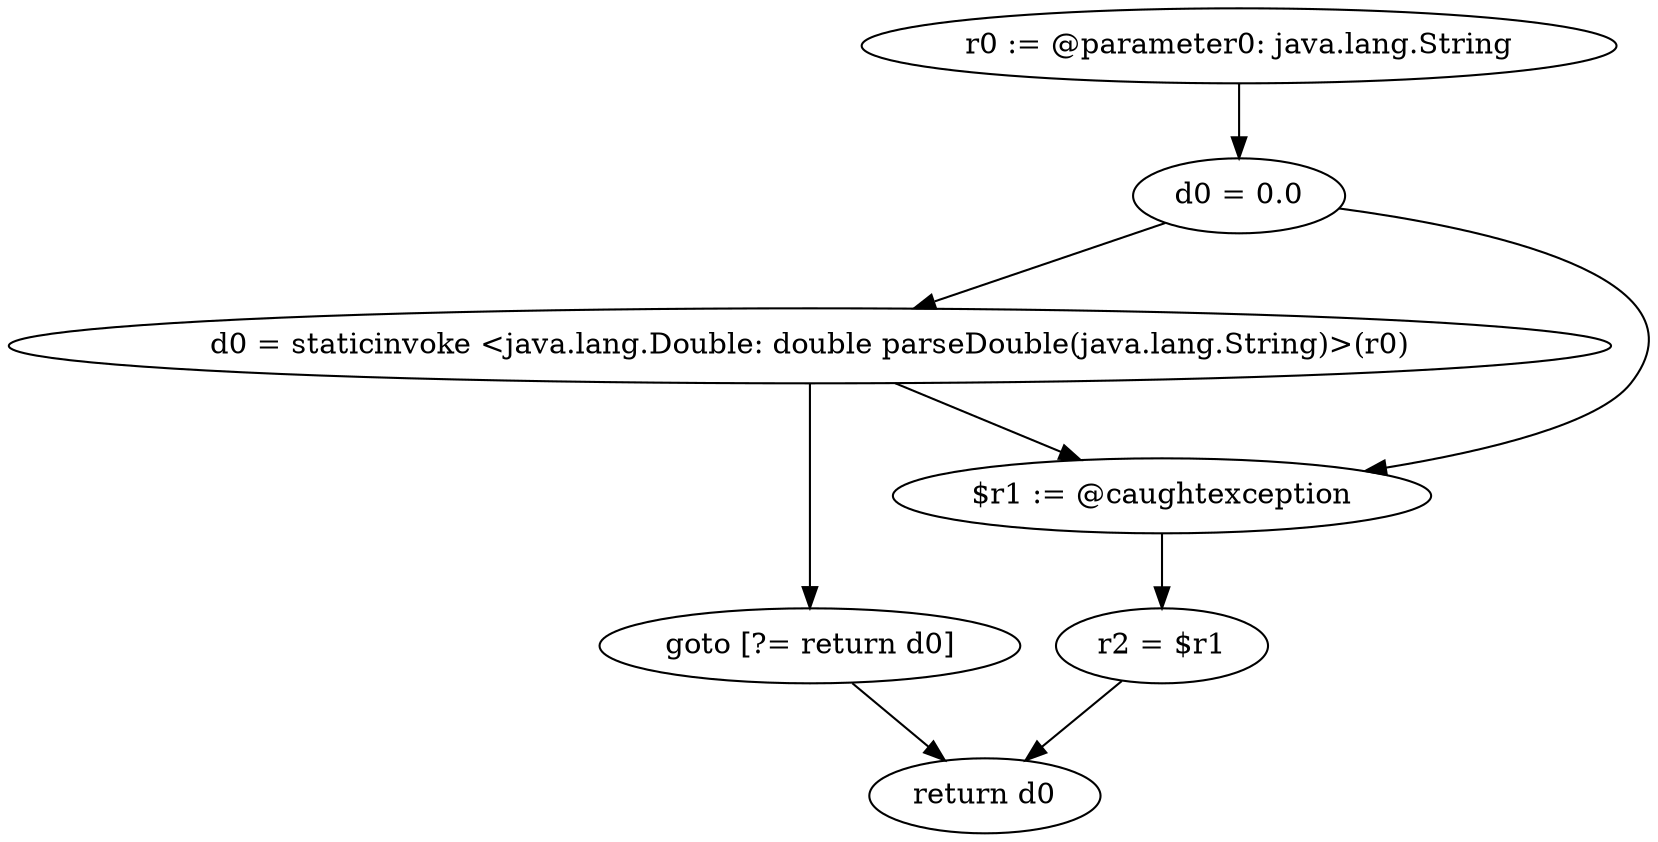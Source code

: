 digraph "unitGraph" {
    "r0 := @parameter0: java.lang.String"
    "d0 = 0.0"
    "d0 = staticinvoke <java.lang.Double: double parseDouble(java.lang.String)>(r0)"
    "goto [?= return d0]"
    "$r1 := @caughtexception"
    "r2 = $r1"
    "return d0"
    "r0 := @parameter0: java.lang.String"->"d0 = 0.0";
    "d0 = 0.0"->"d0 = staticinvoke <java.lang.Double: double parseDouble(java.lang.String)>(r0)";
    "d0 = 0.0"->"$r1 := @caughtexception";
    "d0 = staticinvoke <java.lang.Double: double parseDouble(java.lang.String)>(r0)"->"goto [?= return d0]";
    "d0 = staticinvoke <java.lang.Double: double parseDouble(java.lang.String)>(r0)"->"$r1 := @caughtexception";
    "goto [?= return d0]"->"return d0";
    "$r1 := @caughtexception"->"r2 = $r1";
    "r2 = $r1"->"return d0";
}
